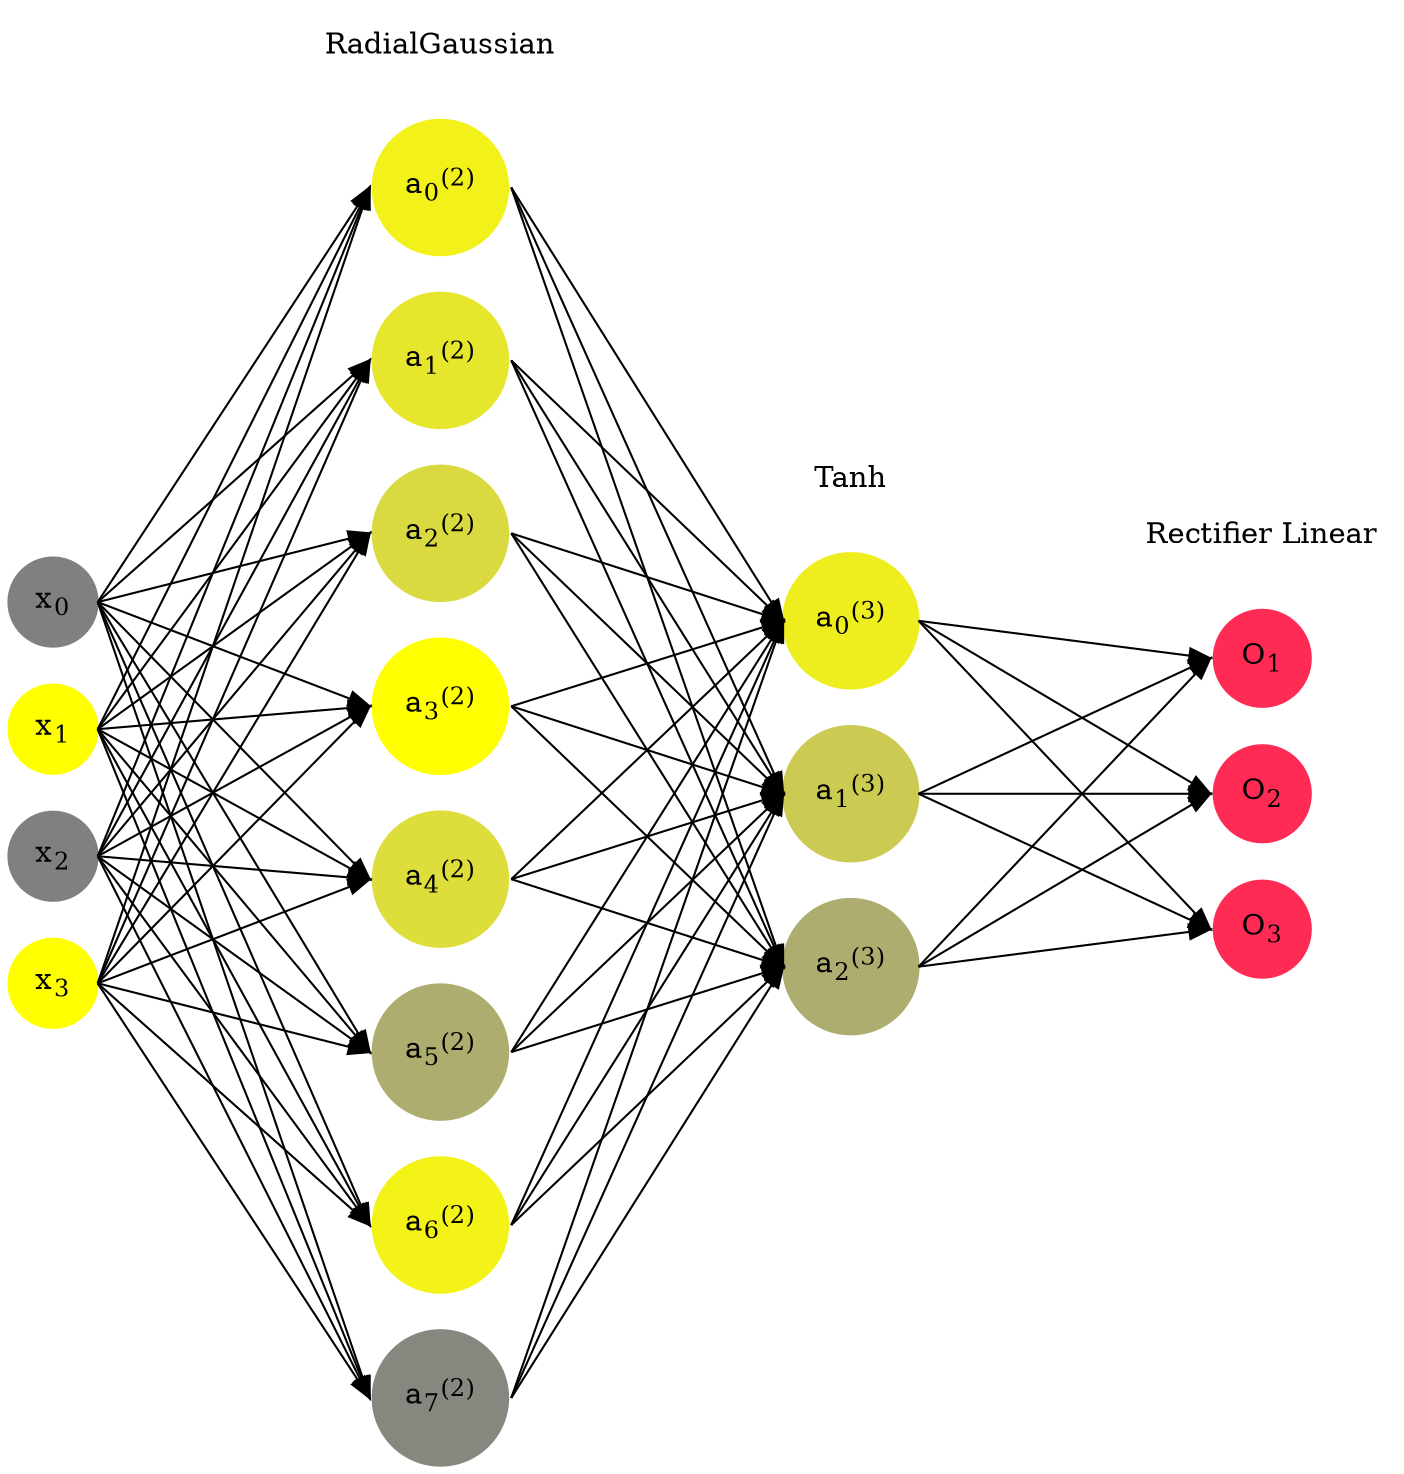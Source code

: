 digraph G {
	rankdir = LR;
	splines=false;
	edge[style=invis];
	ranksep= 1.4;
	{
	node [shape=circle, color="0.1667, 0.0, 0.5", style=filled, fillcolor="0.1667, 0.0, 0.5"];
	x0 [label=<x<sub>0</sub>>];
	}
	{
	node [shape=circle, color="0.1667, 1.0, 1.0", style=filled, fillcolor="0.1667, 1.0, 1.0"];
	x1 [label=<x<sub>1</sub>>];
	}
	{
	node [shape=circle, color="0.1667, 0.0, 0.5", style=filled, fillcolor="0.1667, 0.0, 0.5"];
	x2 [label=<x<sub>2</sub>>];
	}
	{
	node [shape=circle, color="0.1667, 1.0, 1.0", style=filled, fillcolor="0.1667, 1.0, 1.0"];
	x3 [label=<x<sub>3</sub>>];
	}
	{
	node [shape=circle, color="0.1667, 0.891732, 0.945866", style=filled, fillcolor="0.1667, 0.891732, 0.945866"];
	a02 [label=<a<sub>0</sub><sup>(2)</sup>>];
	}
	{
	node [shape=circle, color="0.1667, 0.804185, 0.902093", style=filled, fillcolor="0.1667, 0.804185, 0.902093"];
	a12 [label=<a<sub>1</sub><sup>(2)</sup>>];
	}
	{
	node [shape=circle, color="0.1667, 0.703335, 0.851668", style=filled, fillcolor="0.1667, 0.703335, 0.851668"];
	a22 [label=<a<sub>2</sub><sup>(2)</sup>>];
	}
	{
	node [shape=circle, color="0.1667, 0.998157, 0.999078", style=filled, fillcolor="0.1667, 0.998157, 0.999078"];
	a32 [label=<a<sub>3</sub><sup>(2)</sup>>];
	}
	{
	node [shape=circle, color="0.1667, 0.730644, 0.865322", style=filled, fillcolor="0.1667, 0.730644, 0.865322"];
	a42 [label=<a<sub>4</sub><sup>(2)</sup>>];
	}
	{
	node [shape=circle, color="0.1667, 0.356183, 0.678091", style=filled, fillcolor="0.1667, 0.356183, 0.678091"];
	a52 [label=<a<sub>5</sub><sup>(2)</sup>>];
	}
	{
	node [shape=circle, color="0.1667, 0.899792, 0.949896", style=filled, fillcolor="0.1667, 0.899792, 0.949896"];
	a62 [label=<a<sub>6</sub><sup>(2)</sup>>];
	}
	{
	node [shape=circle, color="0.1667, 0.061953, 0.530976", style=filled, fillcolor="0.1667, 0.061953, 0.530976"];
	a72 [label=<a<sub>7</sub><sup>(2)</sup>>];
	}
	{
	node [shape=circle, color="0.1667, 0.866291, 0.933146", style=filled, fillcolor="0.1667, 0.866291, 0.933146"];
	a03 [label=<a<sub>0</sub><sup>(3)</sup>>];
	}
	{
	node [shape=circle, color="0.1667, 0.588841, 0.794421", style=filled, fillcolor="0.1667, 0.588841, 0.794421"];
	a13 [label=<a<sub>1</sub><sup>(3)</sup>>];
	}
	{
	node [shape=circle, color="0.1667, 0.352495, 0.676247", style=filled, fillcolor="0.1667, 0.352495, 0.676247"];
	a23 [label=<a<sub>2</sub><sup>(3)</sup>>];
	}
	{
	node [shape=circle, color="0.9667, 0.83, 1.0", style=filled, fillcolor="0.9667, 0.83, 1.0"];
	O1 [label=<O<sub>1</sub>>];
	}
	{
	node [shape=circle, color="0.9667, 0.83, 1.0", style=filled, fillcolor="0.9667, 0.83, 1.0"];
	O2 [label=<O<sub>2</sub>>];
	}
	{
	node [shape=circle, color="0.9667, 0.83, 1.0", style=filled, fillcolor="0.9667, 0.83, 1.0"];
	O3 [label=<O<sub>3</sub>>];
	}
	{
	rank=same;
	x0->x1->x2->x3;
	}
	{
	rank=same;
	a02->a12->a22->a32->a42->a52->a62->a72;
	}
	{
	rank=same;
	a03->a13->a23;
	}
	{
	rank=same;
	O1->O2->O3;
	}
	l1 [shape=plaintext,label="RadialGaussian"];
	l1->a02;
	{rank=same; l1;a02};
	l2 [shape=plaintext,label="Tanh"];
	l2->a03;
	{rank=same; l2;a03};
	l3 [shape=plaintext,label="Rectifier Linear"];
	l3->O1;
	{rank=same; l3;O1};
edge[style=solid, tailport=e, headport=w];
	{x0;x1;x2;x3} -> {a02;a12;a22;a32;a42;a52;a62;a72};
	{a02;a12;a22;a32;a42;a52;a62;a72} -> {a03;a13;a23};
	{a03;a13;a23} -> {O1,O2,O3};
}
